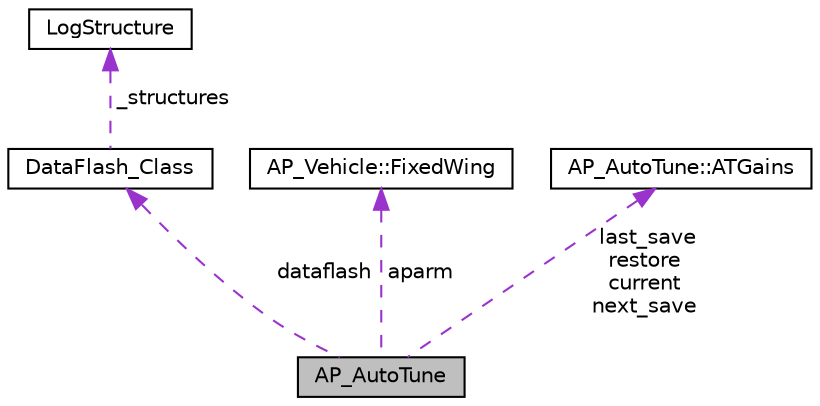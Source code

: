 digraph "AP_AutoTune"
{
 // INTERACTIVE_SVG=YES
  edge [fontname="Helvetica",fontsize="10",labelfontname="Helvetica",labelfontsize="10"];
  node [fontname="Helvetica",fontsize="10",shape=record];
  Node1 [label="AP_AutoTune",height=0.2,width=0.4,color="black", fillcolor="grey75", style="filled" fontcolor="black"];
  Node2 -> Node1 [dir="back",color="darkorchid3",fontsize="10",style="dashed",label=" dataflash" ,fontname="Helvetica"];
  Node2 [label="DataFlash_Class",height=0.2,width=0.4,color="black", fillcolor="white", style="filled",URL="$classDataFlash__Class.html",tooltip="-*- tab-width: 4; Mode: C++; c-basic-offset: 4; indent-tabs-mode: nil -*- "];
  Node3 -> Node2 [dir="back",color="darkorchid3",fontsize="10",style="dashed",label=" _structures" ,fontname="Helvetica"];
  Node3 [label="LogStructure",height=0.2,width=0.4,color="black", fillcolor="white", style="filled",URL="$structLogStructure.html"];
  Node4 -> Node1 [dir="back",color="darkorchid3",fontsize="10",style="dashed",label=" aparm" ,fontname="Helvetica"];
  Node4 [label="AP_Vehicle::FixedWing",height=0.2,width=0.4,color="black", fillcolor="white", style="filled",URL="$structAP__Vehicle_1_1FixedWing.html"];
  Node5 -> Node1 [dir="back",color="darkorchid3",fontsize="10",style="dashed",label=" last_save\nrestore\ncurrent\nnext_save" ,fontname="Helvetica"];
  Node5 [label="AP_AutoTune::ATGains",height=0.2,width=0.4,color="black", fillcolor="white", style="filled",URL="$structAP__AutoTune_1_1ATGains.html"];
}

